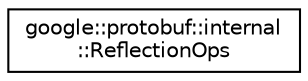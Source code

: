 digraph "类继承关系图"
{
 // LATEX_PDF_SIZE
  edge [fontname="Helvetica",fontsize="10",labelfontname="Helvetica",labelfontsize="10"];
  node [fontname="Helvetica",fontsize="10",shape=record];
  rankdir="LR";
  Node0 [label="google::protobuf::internal\l::ReflectionOps",height=0.2,width=0.4,color="black", fillcolor="white", style="filled",URL="$classgoogle_1_1protobuf_1_1internal_1_1ReflectionOps.html",tooltip=" "];
}
